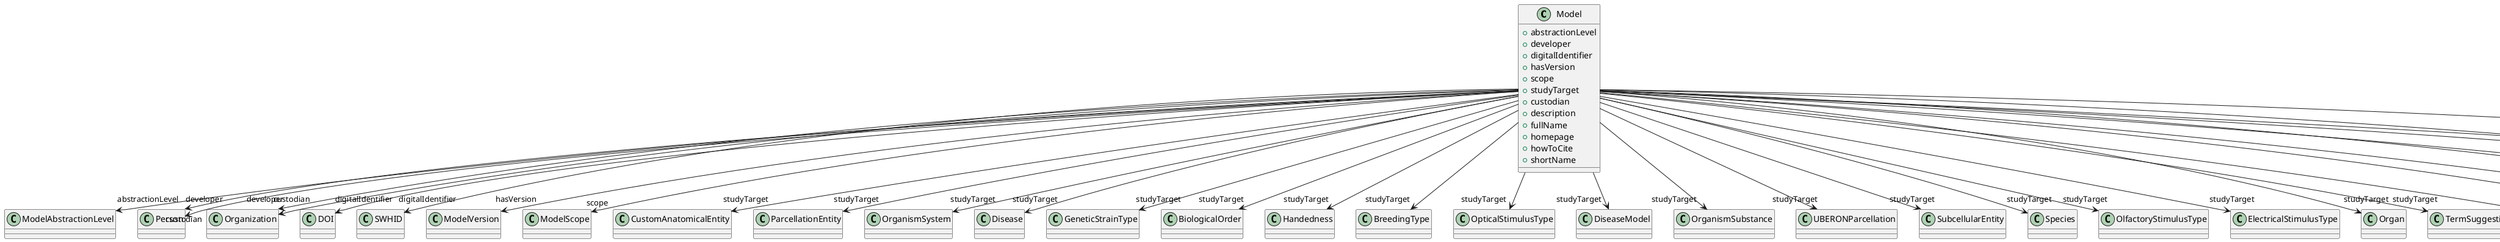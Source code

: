 @startuml
class Model {
+abstractionLevel
+developer
+digitalIdentifier
+hasVersion
+scope
+studyTarget
+custodian
+description
+fullName
+homepage
+howToCite
+shortName

}
Model -d-> "abstractionLevel" ModelAbstractionLevel
Model -d-> "developer" Person
Model -d-> "developer" Organization
Model -d-> "digitalIdentifier" DOI
Model -d-> "digitalIdentifier" SWHID
Model -d-> "hasVersion" ModelVersion
Model -d-> "scope" ModelScope
Model -d-> "studyTarget" CustomAnatomicalEntity
Model -d-> "studyTarget" ParcellationEntity
Model -d-> "studyTarget" OrganismSystem
Model -d-> "studyTarget" Disease
Model -d-> "studyTarget" GeneticStrainType
Model -d-> "studyTarget" BiologicalOrder
Model -d-> "studyTarget" Handedness
Model -d-> "studyTarget" BreedingType
Model -d-> "studyTarget" OpticalStimulusType
Model -d-> "studyTarget" DiseaseModel
Model -d-> "studyTarget" OrganismSubstance
Model -d-> "studyTarget" UBERONParcellation
Model -d-> "studyTarget" SubcellularEntity
Model -d-> "studyTarget" Species
Model -d-> "studyTarget" OlfactoryStimulusType
Model -d-> "studyTarget" ElectricalStimulusType
Model -d-> "studyTarget" Organ
Model -d-> "studyTarget" TermSuggestion
Model -d-> "studyTarget" AuditoryStimulusType
Model -d-> "studyTarget" MolecularEntity
Model -d-> "studyTarget" VisualStimulusType
Model -d-> "studyTarget" CellCultureType
Model -d-> "studyTarget" GustatoryStimulusType
Model -d-> "studyTarget" CellType
Model -d-> "studyTarget" TactileStimulusType
Model -d-> "studyTarget" BiologicalSex
Model -d-> "custodian" Person
Model -d-> "custodian" Organization
Model -d-> "homepage" URL

@enduml